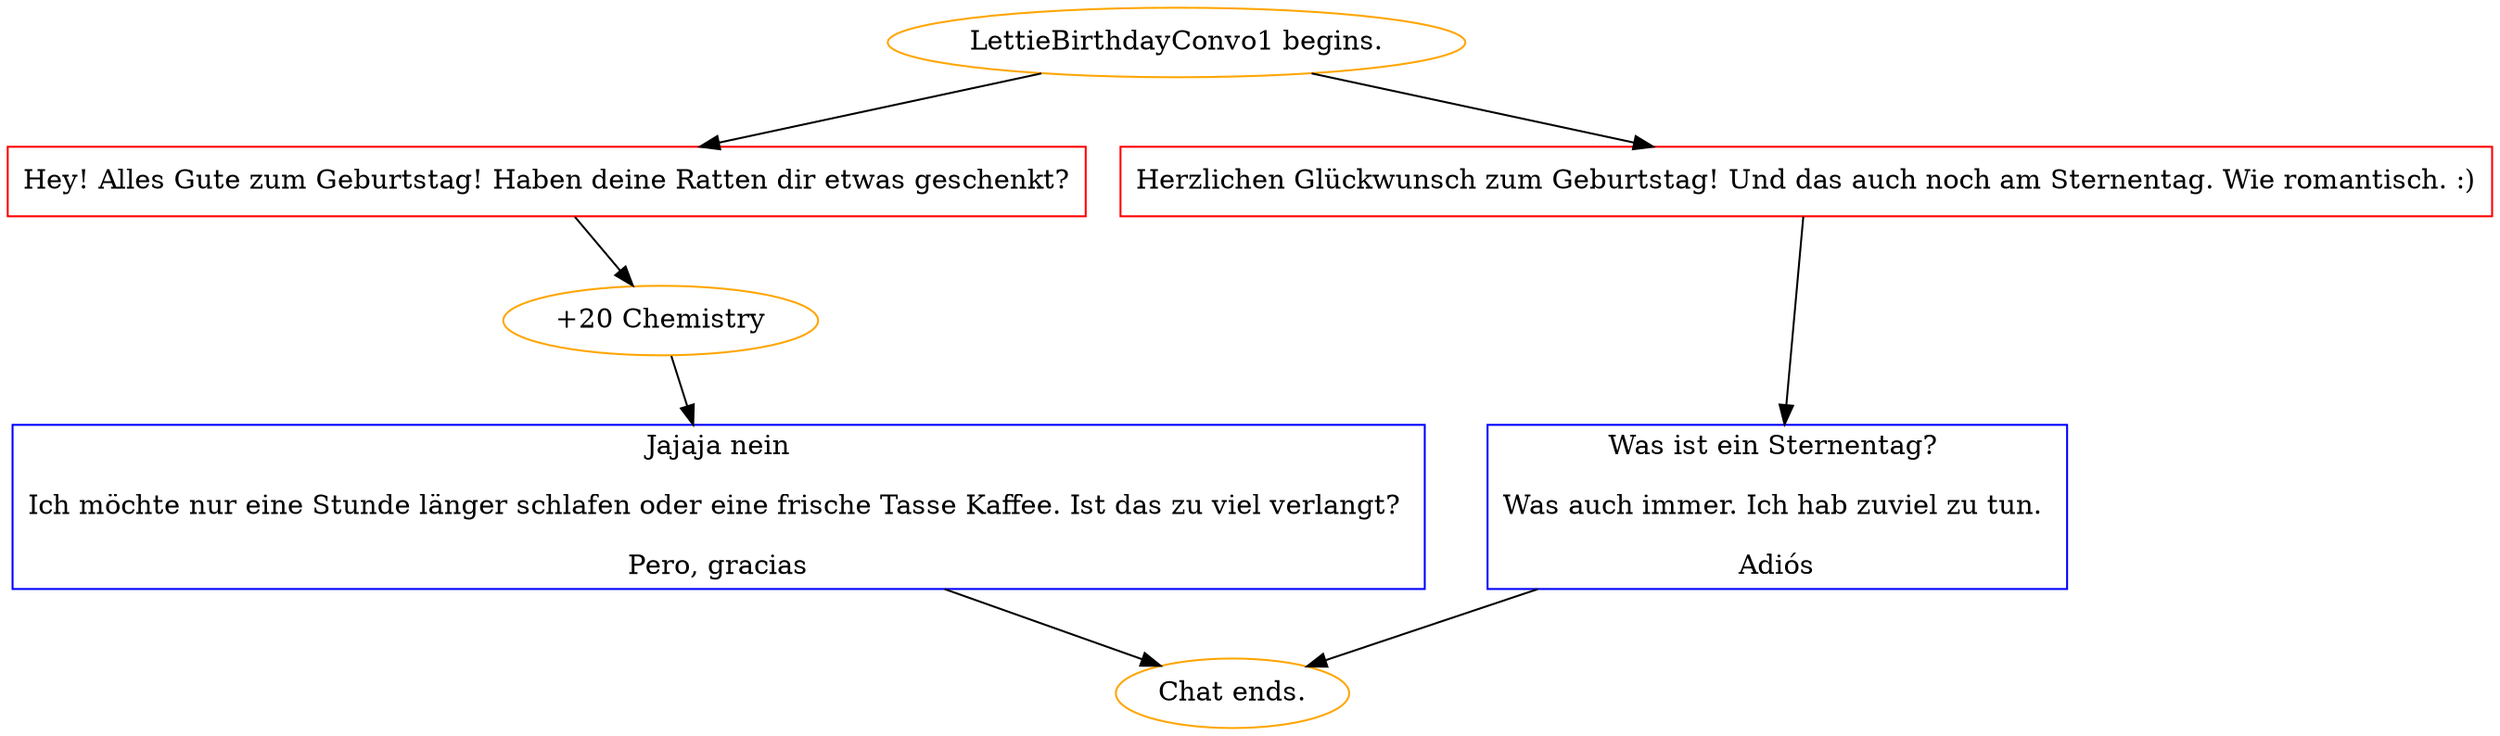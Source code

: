 digraph {
	"LettieBirthdayConvo1 begins." [color=orange];
		"LettieBirthdayConvo1 begins." -> j602914730;
		"LettieBirthdayConvo1 begins." -> j4013684536;
	j602914730 [label="Hey! Alles Gute zum Geburtstag! Haben deine Ratten dir etwas geschenkt?",shape=box,color=red];
		j602914730 -> j2792167380;
	j4013684536 [label="Herzlichen Glückwunsch zum Geburtstag! Und das auch noch am Sternentag. Wie romantisch. :)",shape=box,color=red];
		j4013684536 -> j3419075425;
	j2792167380 [label="+20 Chemistry",color=orange];
		j2792167380 -> j2679066050;
	j3419075425 [label="Was ist ein Sternentag? 
Was auch immer. Ich hab zuviel zu tun. 
Adiós",shape=box,color=blue];
		j3419075425 -> "Chat ends.";
	j2679066050 [label="Jajaja nein
Ich möchte nur eine Stunde länger schlafen oder eine frische Tasse Kaffee. Ist das zu viel verlangt? 
Pero, gracias",shape=box,color=blue];
		j2679066050 -> "Chat ends.";
	"Chat ends." [color=orange];
}